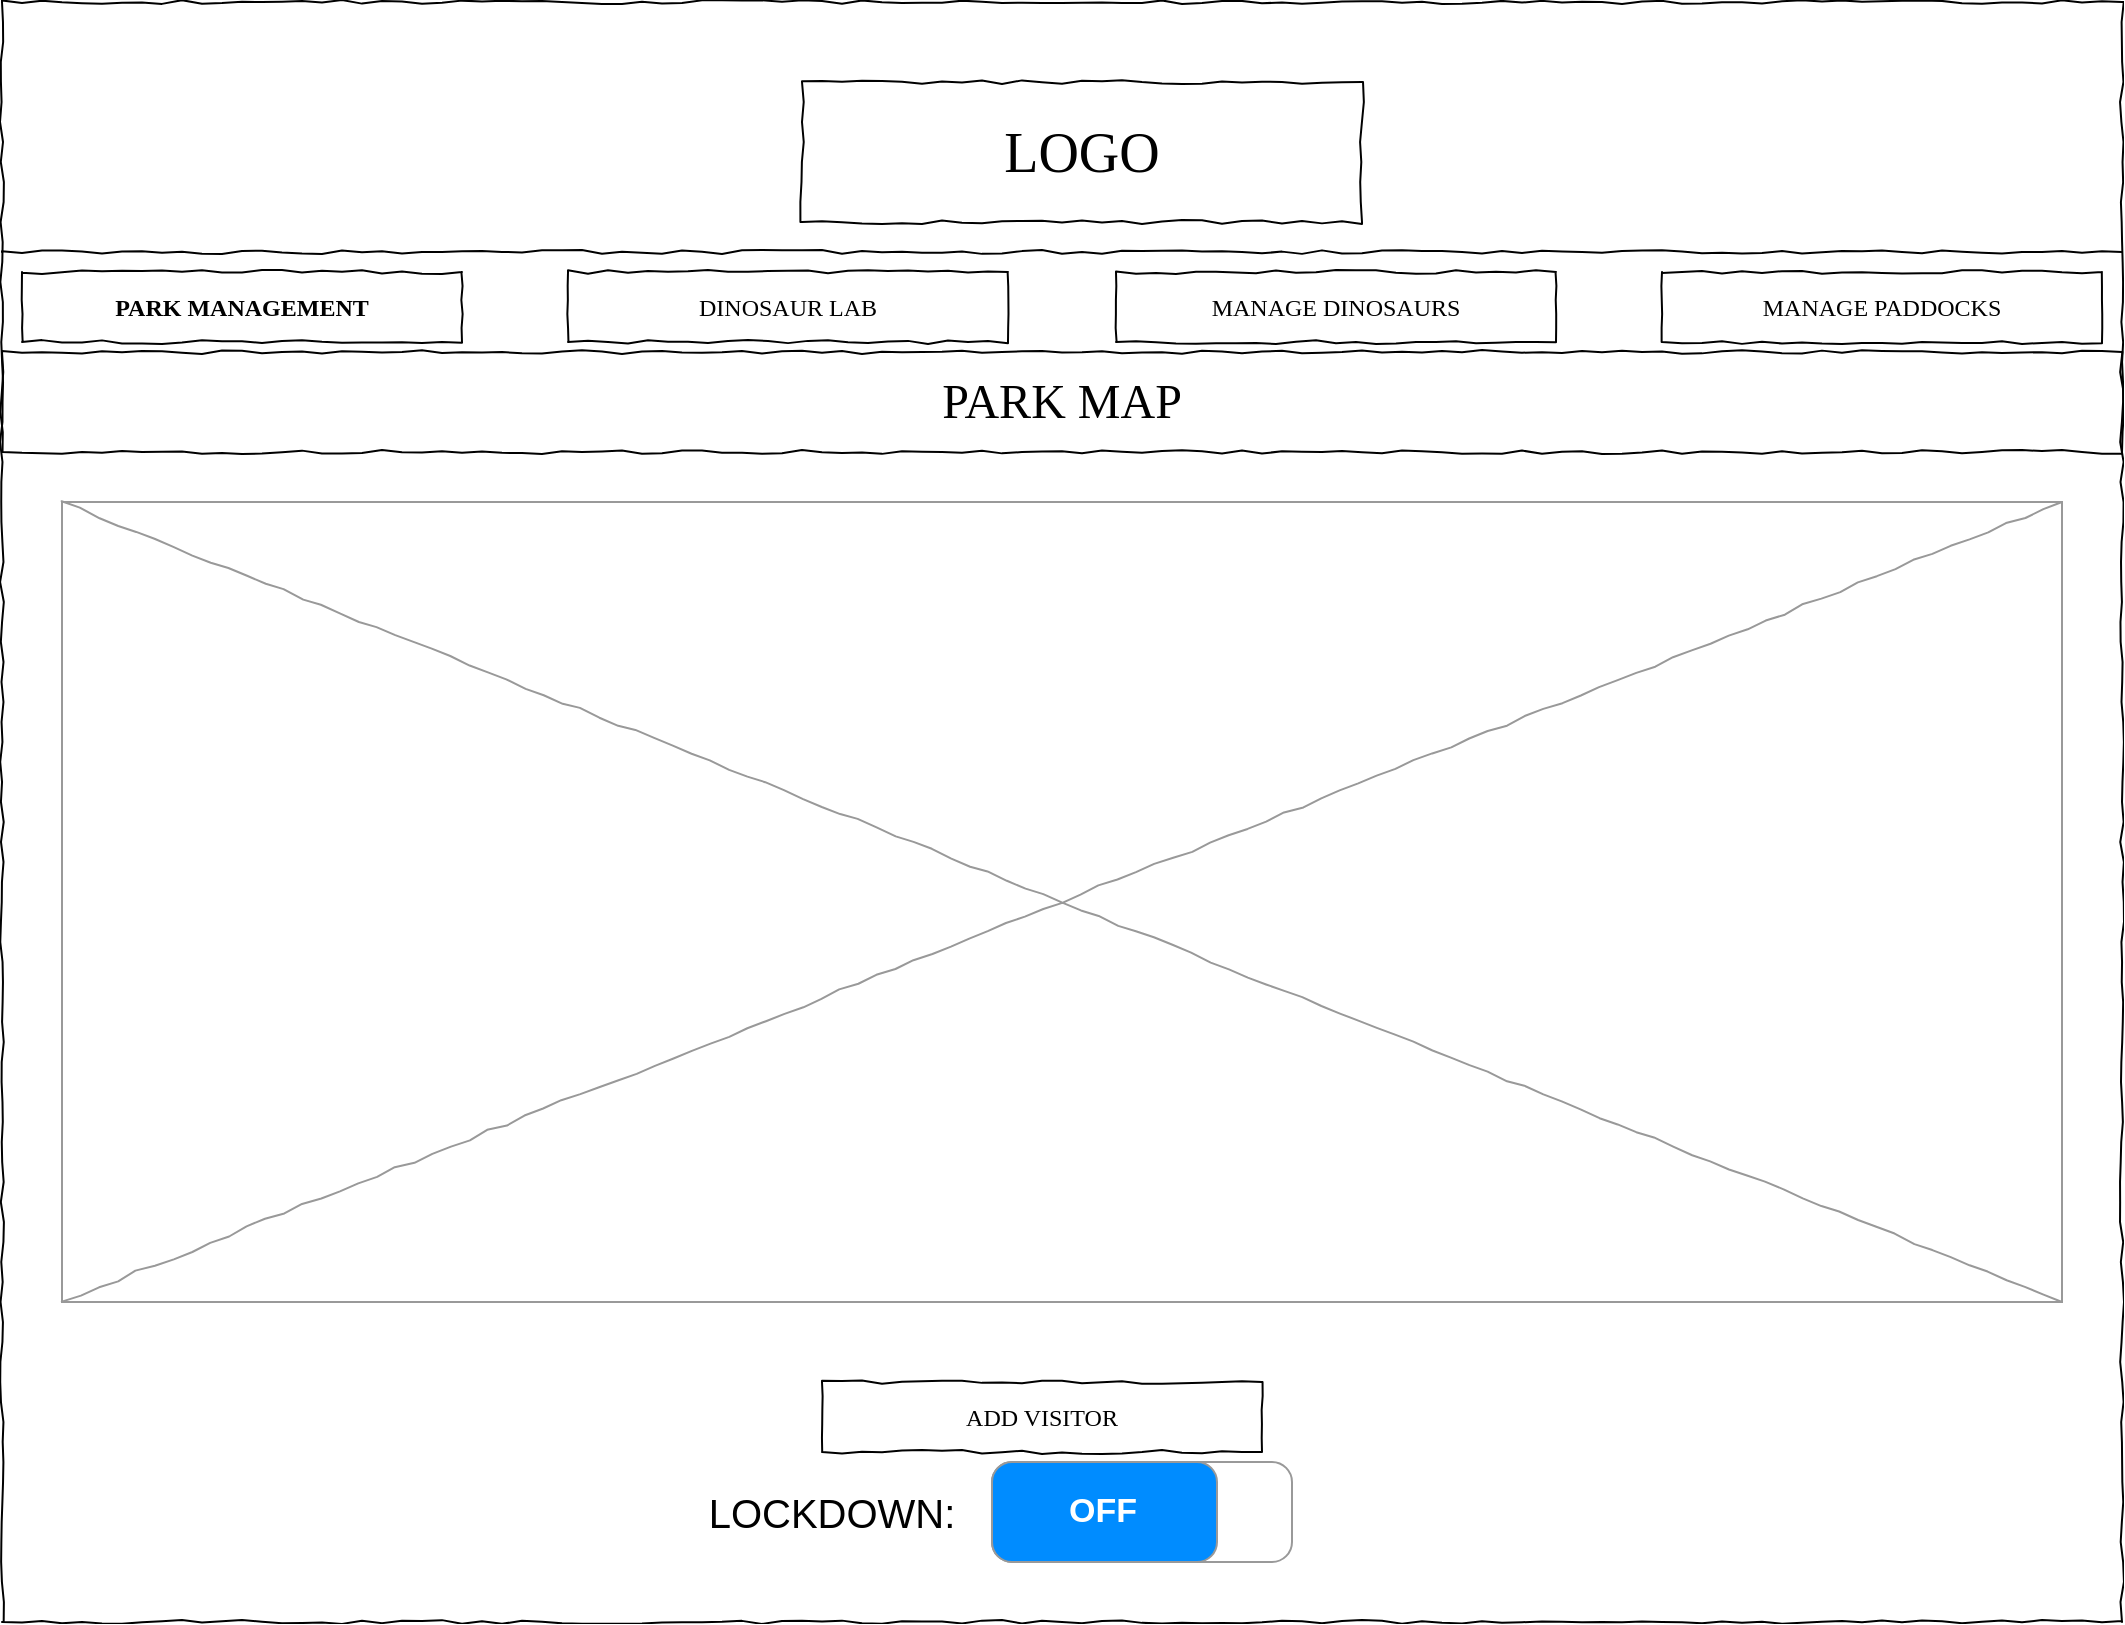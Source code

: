 <mxfile version="11.1.4" type="device"><diagram id="wCERov0-JbHwauIqUpo5" name="PARK MANAGEMENT"><mxGraphModel dx="1141" dy="726" grid="1" gridSize="10" guides="1" tooltips="1" connect="1" arrows="1" fold="1" page="1" pageScale="1" pageWidth="583" pageHeight="827" math="0" shadow="0"><root><mxCell id="0"/><mxCell id="1" parent="0"/><mxCell id="_FahaDeA5YYAglHdOblq-1" value="" style="whiteSpace=wrap;html=1;rounded=0;shadow=0;labelBackgroundColor=none;strokeColor=#000000;strokeWidth=1;fillColor=none;fontFamily=Verdana;fontSize=12;fontColor=#000000;align=center;comic=1;" parent="1" vertex="1"><mxGeometry x="20" y="220" width="1060" height="810" as="geometry"/></mxCell><mxCell id="_FahaDeA5YYAglHdOblq-2" value="LOGO" style="whiteSpace=wrap;html=1;rounded=0;shadow=0;labelBackgroundColor=none;strokeColor=#000000;strokeWidth=1;fillColor=#ffffff;fontFamily=Verdana;fontSize=28;fontColor=#000000;align=center;comic=1;" parent="1" vertex="1"><mxGeometry x="420" y="260" width="280" height="70" as="geometry"/></mxCell><mxCell id="_FahaDeA5YYAglHdOblq-9" value="" style="line;strokeWidth=1;html=1;rounded=0;shadow=0;labelBackgroundColor=none;fillColor=none;fontFamily=Verdana;fontSize=14;fontColor=#000000;align=center;comic=1;" parent="1" vertex="1"><mxGeometry x="20" y="340" width="1060" height="10" as="geometry"/></mxCell><mxCell id="_FahaDeA5YYAglHdOblq-10" value="&lt;font style=&quot;font-size: 24px&quot;&gt;PARK MAP&lt;/font&gt;" style="whiteSpace=wrap;html=1;rounded=0;shadow=0;labelBackgroundColor=none;strokeColor=#000000;strokeWidth=1;fillColor=none;fontFamily=Verdana;fontSize=12;fontColor=#000000;align=center;comic=1;" parent="1" vertex="1"><mxGeometry x="20" y="395" width="1060" height="50" as="geometry"/></mxCell><mxCell id="_FahaDeA5YYAglHdOblq-16" value="" style="verticalLabelPosition=bottom;shadow=0;dashed=0;align=center;html=1;verticalAlign=top;strokeWidth=1;shape=mxgraph.mockup.graphics.simpleIcon;strokeColor=#999999;fillColor=#ffffff;rounded=0;labelBackgroundColor=none;fontFamily=Verdana;fontSize=14;fontColor=#000000;comic=1;" parent="1" vertex="1"><mxGeometry x="50" y="470" width="1000" height="400" as="geometry"/></mxCell><mxCell id="jXaL-tRrbJE2qOn4aJmE-1" value="ADD VISITOR" style="whiteSpace=wrap;html=1;rounded=0;shadow=0;labelBackgroundColor=none;strokeColor=#000000;strokeWidth=1;fillColor=none;fontFamily=Verdana;fontSize=12;fontColor=#000000;align=center;comic=1;" vertex="1" parent="1"><mxGeometry x="430" y="910" width="220" height="35" as="geometry"/></mxCell><mxCell id="sLkwLFtgA6sGqLP_fb9F-1" value="MANAGE DINOSAURS" style="whiteSpace=wrap;html=1;rounded=0;shadow=0;labelBackgroundColor=none;strokeColor=#000000;strokeWidth=1;fillColor=none;fontFamily=Verdana;fontSize=12;fontColor=#000000;align=center;comic=1;" vertex="1" parent="1"><mxGeometry x="577" y="355" width="220" height="35" as="geometry"/></mxCell><mxCell id="sLkwLFtgA6sGqLP_fb9F-2" value="MANAGE PADDOCKS" style="whiteSpace=wrap;html=1;rounded=0;shadow=0;labelBackgroundColor=none;strokeColor=#000000;strokeWidth=1;fillColor=none;fontFamily=Verdana;fontSize=12;fontColor=#000000;align=center;comic=1;" vertex="1" parent="1"><mxGeometry x="850" y="355" width="220" height="35" as="geometry"/></mxCell><mxCell id="sLkwLFtgA6sGqLP_fb9F-3" value="PARK MANAGEMENT" style="whiteSpace=wrap;html=1;rounded=0;shadow=0;labelBackgroundColor=none;strokeColor=#000000;strokeWidth=1;fillColor=none;fontFamily=Verdana;fontSize=12;fontColor=#000000;align=center;comic=1;fontStyle=1" vertex="1" parent="1"><mxGeometry x="30" y="355" width="220" height="35" as="geometry"/></mxCell><mxCell id="sLkwLFtgA6sGqLP_fb9F-4" value="&lt;span&gt;DINOSAUR LAB&lt;/span&gt;" style="whiteSpace=wrap;html=1;rounded=0;shadow=0;labelBackgroundColor=none;strokeColor=#000000;strokeWidth=1;fillColor=none;fontFamily=Verdana;fontSize=12;fontColor=#000000;align=center;comic=1;fontStyle=0" vertex="1" parent="1"><mxGeometry x="303" y="355" width="220" height="35" as="geometry"/></mxCell><mxCell id="i-nRfRLp8WTiwEgDQjKX-1" value="OFF" style="strokeWidth=1;shadow=0;dashed=0;align=center;html=1;shape=mxgraph.mockup.buttons.onOffButton;fillColor=#ffffff;gradientColor=none;strokeColor=#999999;buttonState=on;fillColor2=#008cff;fontColor=#ffffff;fontSize=17;mainText=;spacingRight=40;fontStyle=1;" vertex="1" parent="1"><mxGeometry x="515" y="950" width="150" height="50" as="geometry"/></mxCell><mxCell id="i-nRfRLp8WTiwEgDQjKX-2" value="LOCKDOWN:" style="text;html=1;strokeColor=none;fillColor=none;align=center;verticalAlign=middle;whiteSpace=wrap;rounded=0;fontSize=20;" vertex="1" parent="1"><mxGeometry x="415" y="965" width="40" height="20" as="geometry"/></mxCell></root></mxGraphModel></diagram><diagram id="YbW_ipRrtlkLXhZS59qP" name="DINO LAB"><mxGraphModel dx="1141" dy="726" grid="1" gridSize="10" guides="1" tooltips="1" connect="1" arrows="1" fold="1" page="1" pageScale="1" pageWidth="583" pageHeight="827" math="0" shadow="0"><root><mxCell id="Yc2AvXEcrgwBkQk3FyGg-0"/><mxCell id="Yc2AvXEcrgwBkQk3FyGg-1" parent="Yc2AvXEcrgwBkQk3FyGg-0"/><mxCell id="Yc2AvXEcrgwBkQk3FyGg-2" value="" style="whiteSpace=wrap;html=1;rounded=0;shadow=0;labelBackgroundColor=none;strokeColor=#000000;strokeWidth=1;fillColor=none;fontFamily=Verdana;fontSize=12;fontColor=#000000;align=center;comic=1;" parent="Yc2AvXEcrgwBkQk3FyGg-1" vertex="1"><mxGeometry x="25" y="70" width="1060" height="810" as="geometry"/></mxCell><mxCell id="Yc2AvXEcrgwBkQk3FyGg-3" value="LOGO" style="whiteSpace=wrap;html=1;rounded=0;shadow=0;labelBackgroundColor=none;strokeColor=#000000;strokeWidth=1;fillColor=#ffffff;fontFamily=Verdana;fontSize=28;fontColor=#000000;align=center;comic=1;" parent="Yc2AvXEcrgwBkQk3FyGg-1" vertex="1"><mxGeometry x="480" y="80" width="190" height="50" as="geometry"/></mxCell><mxCell id="Yc2AvXEcrgwBkQk3FyGg-11" value="DINOSAUR LAB" style="whiteSpace=wrap;html=1;rounded=0;shadow=0;labelBackgroundColor=none;strokeColor=#000000;strokeWidth=1;fillColor=none;fontFamily=Verdana;fontSize=12;fontColor=#000000;align=center;comic=1;" parent="Yc2AvXEcrgwBkQk3FyGg-1" vertex="1"><mxGeometry x="20" y="210" width="1065" height="50" as="geometry"/></mxCell><mxCell id="BQzg7QF8uhBqSdOwFPIg-7" value="CREATE" style="whiteSpace=wrap;html=1;rounded=0;shadow=0;labelBackgroundColor=none;strokeColor=#000000;strokeWidth=1;fillColor=none;fontFamily=Verdana;fontSize=12;fontColor=#000000;align=center;comic=1;" parent="Yc2AvXEcrgwBkQk3FyGg-1" vertex="1"><mxGeometry x="463.5" y="512" width="220" height="35" as="geometry"/></mxCell><mxCell id="IAZ9oYUlNLoerNgSkDLg-0" value="DINOSAUR" style="whiteSpace=wrap;html=1;rounded=0;shadow=0;labelBackgroundColor=none;strokeColor=#000000;strokeWidth=1;fillColor=none;fontFamily=Verdana;fontSize=12;fontColor=#000000;align=center;comic=1;" vertex="1" parent="Yc2AvXEcrgwBkQk3FyGg-1"><mxGeometry x="463.5" y="356.5" width="220" height="35" as="geometry"/></mxCell><mxCell id="VPbK9URlpiL1Ag0ApfFw-1" value="FILTER BY TYPE" style="whiteSpace=wrap;html=1;rounded=0;shadow=0;labelBackgroundColor=none;strokeColor=#000000;strokeWidth=1;fillColor=none;fontFamily=Verdana;fontSize=12;fontColor=#000000;align=center;comic=1;" vertex="1" parent="Yc2AvXEcrgwBkQk3FyGg-1"><mxGeometry x="360" y="282" width="220" height="35" as="geometry"/></mxCell><mxCell id="VPbK9URlpiL1Ag0ApfFw-6" value="frame" style="shape=umlFrame;whiteSpace=wrap;html=1;" vertex="1" parent="Yc2AvXEcrgwBkQk3FyGg-1"><mxGeometry x="392" y="352" width="300" height="200" as="geometry"/></mxCell><mxCell id="VPbK9URlpiL1Ag0ApfFw-7" value="CREATE" style="whiteSpace=wrap;html=1;rounded=0;shadow=0;labelBackgroundColor=none;strokeColor=#000000;strokeWidth=1;fillColor=none;fontFamily=Verdana;fontSize=12;fontColor=#000000;align=center;comic=1;" vertex="1" parent="Yc2AvXEcrgwBkQk3FyGg-1"><mxGeometry x="803.5" y="516.5" width="220" height="35" as="geometry"/></mxCell><mxCell id="VPbK9URlpiL1Ag0ApfFw-8" value="DINOSAUR" style="whiteSpace=wrap;html=1;rounded=0;shadow=0;labelBackgroundColor=none;strokeColor=#000000;strokeWidth=1;fillColor=none;fontFamily=Verdana;fontSize=12;fontColor=#000000;align=center;comic=1;" vertex="1" parent="Yc2AvXEcrgwBkQk3FyGg-1"><mxGeometry x="803.5" y="361" width="220" height="35" as="geometry"/></mxCell><mxCell id="VPbK9URlpiL1Ag0ApfFw-9" value="frame" style="shape=umlFrame;whiteSpace=wrap;html=1;" vertex="1" parent="Yc2AvXEcrgwBkQk3FyGg-1"><mxGeometry x="732" y="356.5" width="300" height="200" as="geometry"/></mxCell><mxCell id="VPbK9URlpiL1Ag0ApfFw-10" value="CREATE" style="whiteSpace=wrap;html=1;rounded=0;shadow=0;labelBackgroundColor=none;strokeColor=#000000;strokeWidth=1;fillColor=none;fontFamily=Verdana;fontSize=12;fontColor=#000000;align=center;comic=1;" vertex="1" parent="Yc2AvXEcrgwBkQk3FyGg-1"><mxGeometry x="463.5" y="742" width="220" height="35" as="geometry"/></mxCell><mxCell id="VPbK9URlpiL1Ag0ApfFw-11" value="DINOSAUR" style="whiteSpace=wrap;html=1;rounded=0;shadow=0;labelBackgroundColor=none;strokeColor=#000000;strokeWidth=1;fillColor=none;fontFamily=Verdana;fontSize=12;fontColor=#000000;align=center;comic=1;" vertex="1" parent="Yc2AvXEcrgwBkQk3FyGg-1"><mxGeometry x="463.5" y="586.5" width="220" height="35" as="geometry"/></mxCell><mxCell id="VPbK9URlpiL1Ag0ApfFw-12" value="frame" style="shape=umlFrame;whiteSpace=wrap;html=1;" vertex="1" parent="Yc2AvXEcrgwBkQk3FyGg-1"><mxGeometry x="392" y="582" width="300" height="200" as="geometry"/></mxCell><mxCell id="VPbK9URlpiL1Ag0ApfFw-13" value="CREATE" style="whiteSpace=wrap;html=1;rounded=0;shadow=0;labelBackgroundColor=none;strokeColor=#000000;strokeWidth=1;fillColor=none;fontFamily=Verdana;fontSize=12;fontColor=#000000;align=center;comic=1;" vertex="1" parent="Yc2AvXEcrgwBkQk3FyGg-1"><mxGeometry x="803.5" y="742" width="220" height="35" as="geometry"/></mxCell><mxCell id="VPbK9URlpiL1Ag0ApfFw-14" value="DINOSAUR" style="whiteSpace=wrap;html=1;rounded=0;shadow=0;labelBackgroundColor=none;strokeColor=#000000;strokeWidth=1;fillColor=none;fontFamily=Verdana;fontSize=12;fontColor=#000000;align=center;comic=1;" vertex="1" parent="Yc2AvXEcrgwBkQk3FyGg-1"><mxGeometry x="803.5" y="586.5" width="220" height="35" as="geometry"/></mxCell><mxCell id="VPbK9URlpiL1Ag0ApfFw-15" value="frame" style="shape=umlFrame;whiteSpace=wrap;html=1;" vertex="1" parent="Yc2AvXEcrgwBkQk3FyGg-1"><mxGeometry x="732" y="582" width="300" height="200" as="geometry"/></mxCell><mxCell id="VPbK9URlpiL1Ag0ApfFw-16" value="HERBIVORE" style="strokeWidth=1;shadow=0;dashed=0;align=center;html=1;shape=mxgraph.mockup.forms.comboBox;strokeColor=#999999;fillColor=#ddeeff;align=left;fillColor2=#aaddff;mainText=;fontColor=#666666;fontSize=17;spacingLeft=3;" vertex="1" parent="Yc2AvXEcrgwBkQk3FyGg-1"><mxGeometry x="601.5" y="287" width="150" height="30" as="geometry"/></mxCell><mxCell id="ii6fTgmltrLxEzyvRPBA-0" value="" style="line;strokeWidth=1;html=1;rounded=0;shadow=0;labelBackgroundColor=none;fillColor=none;fontFamily=Verdana;fontSize=14;fontColor=#000000;align=center;comic=1;" vertex="1" parent="Yc2AvXEcrgwBkQk3FyGg-1"><mxGeometry x="24" y="145" width="1060" height="10" as="geometry"/></mxCell><mxCell id="ii6fTgmltrLxEzyvRPBA-1" value="MANAGE DINOSAURS" style="whiteSpace=wrap;html=1;rounded=0;shadow=0;labelBackgroundColor=none;strokeColor=#000000;strokeWidth=1;fillColor=none;fontFamily=Verdana;fontSize=12;fontColor=#000000;align=center;comic=1;" vertex="1" parent="Yc2AvXEcrgwBkQk3FyGg-1"><mxGeometry x="577" y="160" width="220" height="35" as="geometry"/></mxCell><mxCell id="ii6fTgmltrLxEzyvRPBA-2" value="MANAGE PADDOCKS" style="whiteSpace=wrap;html=1;rounded=0;shadow=0;labelBackgroundColor=none;strokeColor=#000000;strokeWidth=1;fillColor=none;fontFamily=Verdana;fontSize=12;fontColor=#000000;align=center;comic=1;" vertex="1" parent="Yc2AvXEcrgwBkQk3FyGg-1"><mxGeometry x="850" y="160" width="220" height="35" as="geometry"/></mxCell><mxCell id="ii6fTgmltrLxEzyvRPBA-3" value="PARK MANAGEMENT" style="whiteSpace=wrap;html=1;rounded=0;shadow=0;labelBackgroundColor=none;strokeColor=#000000;strokeWidth=1;fillColor=none;fontFamily=Verdana;fontSize=12;fontColor=#000000;align=center;comic=1;fontStyle=0" vertex="1" parent="Yc2AvXEcrgwBkQk3FyGg-1"><mxGeometry x="30" y="160" width="220" height="35" as="geometry"/></mxCell><mxCell id="ii6fTgmltrLxEzyvRPBA-4" value="&lt;span&gt;DINOSAUR LAB&lt;/span&gt;" style="whiteSpace=wrap;html=1;rounded=0;shadow=0;labelBackgroundColor=none;strokeColor=#000000;strokeWidth=1;fillColor=none;fontFamily=Verdana;fontSize=12;fontColor=#000000;align=center;comic=1;fontStyle=1" vertex="1" parent="Yc2AvXEcrgwBkQk3FyGg-1"><mxGeometry x="303" y="160" width="220" height="35" as="geometry"/></mxCell><mxCell id="ii6fTgmltrLxEzyvRPBA-6" value="CREATE" style="whiteSpace=wrap;html=1;rounded=0;shadow=0;labelBackgroundColor=none;strokeColor=#000000;strokeWidth=1;fillColor=none;fontFamily=Verdana;fontSize=12;fontColor=#000000;align=center;comic=1;" vertex="1" parent="Yc2AvXEcrgwBkQk3FyGg-1"><mxGeometry x="144.5" y="512" width="220" height="35" as="geometry"/></mxCell><mxCell id="ii6fTgmltrLxEzyvRPBA-7" value="DINOSAUR" style="whiteSpace=wrap;html=1;rounded=0;shadow=0;labelBackgroundColor=none;strokeColor=#000000;strokeWidth=1;fillColor=none;fontFamily=Verdana;fontSize=12;fontColor=#000000;align=center;comic=1;" vertex="1" parent="Yc2AvXEcrgwBkQk3FyGg-1"><mxGeometry x="144.5" y="356.5" width="220" height="35" as="geometry"/></mxCell><mxCell id="ii6fTgmltrLxEzyvRPBA-8" value="frame" style="shape=umlFrame;whiteSpace=wrap;html=1;" vertex="1" parent="Yc2AvXEcrgwBkQk3FyGg-1"><mxGeometry x="73" y="352" width="300" height="200" as="geometry"/></mxCell><mxCell id="ii6fTgmltrLxEzyvRPBA-9" value="CREATE" style="whiteSpace=wrap;html=1;rounded=0;shadow=0;labelBackgroundColor=none;strokeColor=#000000;strokeWidth=1;fillColor=none;fontFamily=Verdana;fontSize=12;fontColor=#000000;align=center;comic=1;" vertex="1" parent="Yc2AvXEcrgwBkQk3FyGg-1"><mxGeometry x="144.5" y="742" width="220" height="35" as="geometry"/></mxCell><mxCell id="ii6fTgmltrLxEzyvRPBA-10" value="DINOSAUR" style="whiteSpace=wrap;html=1;rounded=0;shadow=0;labelBackgroundColor=none;strokeColor=#000000;strokeWidth=1;fillColor=none;fontFamily=Verdana;fontSize=12;fontColor=#000000;align=center;comic=1;" vertex="1" parent="Yc2AvXEcrgwBkQk3FyGg-1"><mxGeometry x="144.5" y="586.5" width="220" height="35" as="geometry"/></mxCell><mxCell id="ii6fTgmltrLxEzyvRPBA-11" value="frame" style="shape=umlFrame;whiteSpace=wrap;html=1;" vertex="1" parent="Yc2AvXEcrgwBkQk3FyGg-1"><mxGeometry x="73" y="582" width="300" height="200" as="geometry"/></mxCell></root></mxGraphModel></diagram><diagram name="MANAGE DINOS" id="G-JUCg30eRbnwiuZEHzk"><mxGraphModel dx="1426" dy="907" grid="1" gridSize="10" guides="1" tooltips="1" connect="1" arrows="1" fold="1" page="1" pageScale="1" pageWidth="583" pageHeight="827" math="0" shadow="0"><root><mxCell id="egxVS_Gi9GrLaRMHFpJM-0"/><mxCell id="egxVS_Gi9GrLaRMHFpJM-1" parent="egxVS_Gi9GrLaRMHFpJM-0"/><mxCell id="egxVS_Gi9GrLaRMHFpJM-2" value="" style="whiteSpace=wrap;html=1;rounded=0;shadow=0;labelBackgroundColor=none;strokeColor=#000000;strokeWidth=1;fillColor=none;fontFamily=Verdana;fontSize=12;fontColor=#000000;align=center;comic=1;" vertex="1" parent="egxVS_Gi9GrLaRMHFpJM-1"><mxGeometry x="20" y="220" width="1060" height="810" as="geometry"/></mxCell><mxCell id="OoNWscRycdPES0DOr201-9" value="frame" style="shape=umlFrame;whiteSpace=wrap;html=1;" vertex="1" parent="egxVS_Gi9GrLaRMHFpJM-1"><mxGeometry x="396.5" y="786.5" width="300" height="200" as="geometry"/></mxCell><mxCell id="OoNWscRycdPES0DOr201-12" value="frame" style="shape=umlFrame;whiteSpace=wrap;html=1;" vertex="1" parent="egxVS_Gi9GrLaRMHFpJM-1"><mxGeometry x="736.5" y="786.5" width="300" height="200" as="geometry"/></mxCell><mxCell id="OoNWscRycdPES0DOr201-6" value="frame" style="shape=umlFrame;whiteSpace=wrap;html=1;" vertex="1" parent="egxVS_Gi9GrLaRMHFpJM-1"><mxGeometry x="736.5" y="561" width="300" height="200" as="geometry"/></mxCell><mxCell id="OoNWscRycdPES0DOr201-3" value="frame" style="shape=umlFrame;whiteSpace=wrap;html=1;" vertex="1" parent="egxVS_Gi9GrLaRMHFpJM-1"><mxGeometry x="396.5" y="556.5" width="300" height="200" as="geometry"/></mxCell><mxCell id="egxVS_Gi9GrLaRMHFpJM-3" value="LOGO" style="whiteSpace=wrap;html=1;rounded=0;shadow=0;labelBackgroundColor=none;strokeColor=#000000;strokeWidth=1;fillColor=#ffffff;fontFamily=Verdana;fontSize=28;fontColor=#000000;align=center;comic=1;" vertex="1" parent="egxVS_Gi9GrLaRMHFpJM-1"><mxGeometry x="420" y="260" width="280" height="70" as="geometry"/></mxCell><mxCell id="egxVS_Gi9GrLaRMHFpJM-4" value="" style="line;strokeWidth=1;html=1;rounded=0;shadow=0;labelBackgroundColor=none;fillColor=none;fontFamily=Verdana;fontSize=14;fontColor=#000000;align=center;comic=1;" vertex="1" parent="egxVS_Gi9GrLaRMHFpJM-1"><mxGeometry x="20" y="340" width="1060" height="10" as="geometry"/></mxCell><mxCell id="egxVS_Gi9GrLaRMHFpJM-5" value="&lt;font style=&quot;font-size: 24px&quot;&gt;DINOSAURS&lt;/font&gt;" style="whiteSpace=wrap;html=1;rounded=0;shadow=0;labelBackgroundColor=none;strokeColor=#000000;strokeWidth=1;fillColor=none;fontFamily=Verdana;fontSize=12;fontColor=#000000;align=center;comic=1;" vertex="1" parent="egxVS_Gi9GrLaRMHFpJM-1"><mxGeometry x="20" y="410" width="1060" height="50" as="geometry"/></mxCell><mxCell id="OoNWscRycdPES0DOr201-0" value="TERMINATE" style="whiteSpace=wrap;html=1;rounded=0;shadow=0;labelBackgroundColor=none;strokeColor=#000000;strokeWidth=1;fillColor=none;fontFamily=Verdana;fontSize=12;fontColor=#000000;align=center;comic=1;" vertex="1" parent="egxVS_Gi9GrLaRMHFpJM-1"><mxGeometry x="566.5" y="717" width="122" height="35" as="geometry"/></mxCell><mxCell id="OoNWscRycdPES0DOr201-1" value="DINOSAUR" style="whiteSpace=wrap;html=1;rounded=0;shadow=0;labelBackgroundColor=none;strokeColor=#000000;strokeWidth=1;fillColor=none;fontFamily=Verdana;fontSize=12;fontColor=#000000;align=center;comic=1;" vertex="1" parent="egxVS_Gi9GrLaRMHFpJM-1"><mxGeometry x="468" y="561" width="220" height="35" as="geometry"/></mxCell><mxCell id="OoNWscRycdPES0DOr201-2" value="FILTER BY PADDOCK" style="whiteSpace=wrap;html=1;rounded=0;shadow=0;labelBackgroundColor=none;strokeColor=#000000;strokeWidth=1;fillColor=none;fontFamily=Verdana;fontSize=12;fontColor=#000000;align=center;comic=1;" vertex="1" parent="egxVS_Gi9GrLaRMHFpJM-1"><mxGeometry x="446.5" y="501.5" width="220" height="35" as="geometry"/></mxCell><mxCell id="OoNWscRycdPES0DOr201-5" value="DINOSAUR" style="whiteSpace=wrap;html=1;rounded=0;shadow=0;labelBackgroundColor=none;strokeColor=#000000;strokeWidth=1;fillColor=none;fontFamily=Verdana;fontSize=12;fontColor=#000000;align=center;comic=1;" vertex="1" parent="egxVS_Gi9GrLaRMHFpJM-1"><mxGeometry x="808" y="565.5" width="220" height="35" as="geometry"/></mxCell><mxCell id="OoNWscRycdPES0DOr201-8" value="DINOSAUR" style="whiteSpace=wrap;html=1;rounded=0;shadow=0;labelBackgroundColor=none;strokeColor=#000000;strokeWidth=1;fillColor=none;fontFamily=Verdana;fontSize=12;fontColor=#000000;align=center;comic=1;" vertex="1" parent="egxVS_Gi9GrLaRMHFpJM-1"><mxGeometry x="468" y="791" width="220" height="35" as="geometry"/></mxCell><mxCell id="OoNWscRycdPES0DOr201-11" value="DINOSAUR" style="whiteSpace=wrap;html=1;rounded=0;shadow=0;labelBackgroundColor=none;strokeColor=#000000;strokeWidth=1;fillColor=none;fontFamily=Verdana;fontSize=12;fontColor=#000000;align=center;comic=1;" vertex="1" parent="egxVS_Gi9GrLaRMHFpJM-1"><mxGeometry x="808" y="791" width="220" height="35" as="geometry"/></mxCell><mxCell id="OoNWscRycdPES0DOr201-13" value="EAST PADDOCK" style="strokeWidth=1;shadow=0;dashed=0;align=center;html=1;shape=mxgraph.mockup.forms.comboBox;strokeColor=#999999;fillColor=#ddeeff;align=left;fillColor2=#aaddff;mainText=;fontColor=#666666;fontSize=17;spacingLeft=3;" vertex="1" parent="egxVS_Gi9GrLaRMHFpJM-1"><mxGeometry x="688.5" y="507" width="209" height="30" as="geometry"/></mxCell><mxCell id="OoNWscRycdPES0DOr201-15" value="TERMINATE" style="whiteSpace=wrap;html=1;rounded=0;shadow=0;labelBackgroundColor=none;strokeColor=#000000;strokeWidth=1;fillColor=none;fontFamily=Verdana;fontSize=12;fontColor=#000000;align=center;comic=1;" vertex="1" parent="egxVS_Gi9GrLaRMHFpJM-1"><mxGeometry x="906" y="717" width="122" height="35" as="geometry"/></mxCell><mxCell id="OoNWscRycdPES0DOr201-16" value="TERMINATE" style="whiteSpace=wrap;html=1;rounded=0;shadow=0;labelBackgroundColor=none;strokeColor=#000000;strokeWidth=1;fillColor=none;fontFamily=Verdana;fontSize=12;fontColor=#000000;align=center;comic=1;" vertex="1" parent="egxVS_Gi9GrLaRMHFpJM-1"><mxGeometry x="565.5" y="937" width="122" height="35" as="geometry"/></mxCell><mxCell id="OoNWscRycdPES0DOr201-17" value="TERMINATE" style="whiteSpace=wrap;html=1;rounded=0;shadow=0;labelBackgroundColor=none;strokeColor=#000000;strokeWidth=1;fillColor=none;fontFamily=Verdana;fontSize=12;fontColor=#000000;align=center;comic=1;" vertex="1" parent="egxVS_Gi9GrLaRMHFpJM-1"><mxGeometry x="906" y="937" width="122" height="35" as="geometry"/></mxCell><mxCell id="9ih_zOxGSGGL1kvD0HSg-0" value="MANAGE DINOSAURS" style="whiteSpace=wrap;html=1;rounded=0;shadow=0;labelBackgroundColor=none;strokeColor=#000000;strokeWidth=1;fillColor=none;fontFamily=Verdana;fontSize=12;fontColor=#000000;align=center;comic=1;fontStyle=1" vertex="1" parent="egxVS_Gi9GrLaRMHFpJM-1"><mxGeometry x="578" y="360" width="220" height="35" as="geometry"/></mxCell><mxCell id="9ih_zOxGSGGL1kvD0HSg-1" value="MANAGE PADDOCKS" style="whiteSpace=wrap;html=1;rounded=0;shadow=0;labelBackgroundColor=none;strokeColor=#000000;strokeWidth=1;fillColor=none;fontFamily=Verdana;fontSize=12;fontColor=#000000;align=center;comic=1;" vertex="1" parent="egxVS_Gi9GrLaRMHFpJM-1"><mxGeometry x="851" y="360" width="220" height="35" as="geometry"/></mxCell><mxCell id="9ih_zOxGSGGL1kvD0HSg-2" value="PARK MANAGEMENT" style="whiteSpace=wrap;html=1;rounded=0;shadow=0;labelBackgroundColor=none;strokeColor=#000000;strokeWidth=1;fillColor=none;fontFamily=Verdana;fontSize=12;fontColor=#000000;align=center;comic=1;fontStyle=0" vertex="1" parent="egxVS_Gi9GrLaRMHFpJM-1"><mxGeometry x="31" y="360" width="220" height="35" as="geometry"/></mxCell><mxCell id="9ih_zOxGSGGL1kvD0HSg-3" value="&lt;span&gt;DINOSAUR LAB&lt;/span&gt;" style="whiteSpace=wrap;html=1;rounded=0;shadow=0;labelBackgroundColor=none;strokeColor=#000000;strokeWidth=1;fillColor=none;fontFamily=Verdana;fontSize=12;fontColor=#000000;align=center;comic=1;fontStyle=0" vertex="1" parent="egxVS_Gi9GrLaRMHFpJM-1"><mxGeometry x="304" y="360" width="220" height="35" as="geometry"/></mxCell><mxCell id="9ih_zOxGSGGL1kvD0HSg-4" value="frame" style="shape=umlFrame;whiteSpace=wrap;html=1;" vertex="1" parent="egxVS_Gi9GrLaRMHFpJM-1"><mxGeometry x="50" y="786.5" width="300" height="200" as="geometry"/></mxCell><mxCell id="9ih_zOxGSGGL1kvD0HSg-5" value="frame" style="shape=umlFrame;whiteSpace=wrap;html=1;" vertex="1" parent="egxVS_Gi9GrLaRMHFpJM-1"><mxGeometry x="50" y="561" width="300" height="200" as="geometry"/></mxCell><mxCell id="9ih_zOxGSGGL1kvD0HSg-6" value="DINOSAUR" style="whiteSpace=wrap;html=1;rounded=0;shadow=0;labelBackgroundColor=none;strokeColor=#000000;strokeWidth=1;fillColor=none;fontFamily=Verdana;fontSize=12;fontColor=#000000;align=center;comic=1;" vertex="1" parent="egxVS_Gi9GrLaRMHFpJM-1"><mxGeometry x="121.5" y="565.5" width="220" height="35" as="geometry"/></mxCell><mxCell id="9ih_zOxGSGGL1kvD0HSg-7" value="DINOSAUR" style="whiteSpace=wrap;html=1;rounded=0;shadow=0;labelBackgroundColor=none;strokeColor=#000000;strokeWidth=1;fillColor=none;fontFamily=Verdana;fontSize=12;fontColor=#000000;align=center;comic=1;" vertex="1" parent="egxVS_Gi9GrLaRMHFpJM-1"><mxGeometry x="121.5" y="791" width="220" height="35" as="geometry"/></mxCell><mxCell id="9ih_zOxGSGGL1kvD0HSg-8" value="TERMINATE" style="whiteSpace=wrap;html=1;rounded=0;shadow=0;labelBackgroundColor=none;strokeColor=#000000;strokeWidth=1;fillColor=none;fontFamily=Verdana;fontSize=12;fontColor=#000000;align=center;comic=1;" vertex="1" parent="egxVS_Gi9GrLaRMHFpJM-1"><mxGeometry x="219.5" y="717" width="122" height="35" as="geometry"/></mxCell><mxCell id="9ih_zOxGSGGL1kvD0HSg-9" value="TERMINATE" style="whiteSpace=wrap;html=1;rounded=0;shadow=0;labelBackgroundColor=none;strokeColor=#000000;strokeWidth=1;fillColor=none;fontFamily=Verdana;fontSize=12;fontColor=#000000;align=center;comic=1;" vertex="1" parent="egxVS_Gi9GrLaRMHFpJM-1"><mxGeometry x="219.5" y="937" width="122" height="35" as="geometry"/></mxCell></root></mxGraphModel></diagram><diagram name="MANAGE PADDOCKS" id="p4ms8hFItFAc2u-msKhS"><mxGraphModel dx="1426" dy="907" grid="1" gridSize="10" guides="1" tooltips="1" connect="1" arrows="1" fold="1" page="1" pageScale="1" pageWidth="583" pageHeight="827" math="0" shadow="0"><root><mxCell id="Dol3F1_spHd_CwndjmRu-0"/><mxCell id="Dol3F1_spHd_CwndjmRu-1" parent="Dol3F1_spHd_CwndjmRu-0"/><mxCell id="Dol3F1_spHd_CwndjmRu-2" value="" style="whiteSpace=wrap;html=1;rounded=0;shadow=0;labelBackgroundColor=none;strokeColor=#000000;strokeWidth=1;fillColor=none;fontFamily=Verdana;fontSize=12;fontColor=#000000;align=center;comic=1;" vertex="1" parent="Dol3F1_spHd_CwndjmRu-1"><mxGeometry x="20" y="220" width="1060" height="810" as="geometry"/></mxCell><mxCell id="Dol3F1_spHd_CwndjmRu-7" value="LOGO" style="whiteSpace=wrap;html=1;rounded=0;shadow=0;labelBackgroundColor=none;strokeColor=#000000;strokeWidth=1;fillColor=#ffffff;fontFamily=Verdana;fontSize=28;fontColor=#000000;align=center;comic=1;" vertex="1" parent="Dol3F1_spHd_CwndjmRu-1"><mxGeometry x="420" y="260" width="280" height="70" as="geometry"/></mxCell><mxCell id="Dol3F1_spHd_CwndjmRu-8" value="" style="line;strokeWidth=1;html=1;rounded=0;shadow=0;labelBackgroundColor=none;fillColor=none;fontFamily=Verdana;fontSize=14;fontColor=#000000;align=center;comic=1;" vertex="1" parent="Dol3F1_spHd_CwndjmRu-1"><mxGeometry x="20" y="340" width="1060" height="10" as="geometry"/></mxCell><mxCell id="Dol3F1_spHd_CwndjmRu-9" value="&lt;font style=&quot;font-size: 24px&quot;&gt;PADDOCKS&lt;/font&gt;" style="whiteSpace=wrap;html=1;rounded=0;shadow=0;labelBackgroundColor=none;strokeColor=#000000;strokeWidth=1;fillColor=none;fontFamily=Verdana;fontSize=12;fontColor=#000000;align=center;comic=1;" vertex="1" parent="Dol3F1_spHd_CwndjmRu-1"><mxGeometry x="20" y="410" width="1060" height="50" as="geometry"/></mxCell><mxCell id="Dol3F1_spHd_CwndjmRu-16" value="EAST PADDOCK" style="strokeWidth=1;shadow=0;dashed=0;align=center;html=1;shape=mxgraph.mockup.forms.comboBox;strokeColor=#999999;fillColor=#ddeeff;align=left;fillColor2=#aaddff;mainText=;fontColor=#666666;fontSize=17;spacingLeft=3;" vertex="1" parent="Dol3F1_spHd_CwndjmRu-1"><mxGeometry x="442" y="477" width="209" height="30" as="geometry"/></mxCell><mxCell id="Dol3F1_spHd_CwndjmRu-20" value="MANAGE DINOSAURS" style="whiteSpace=wrap;html=1;rounded=0;shadow=0;labelBackgroundColor=none;strokeColor=#000000;strokeWidth=1;fillColor=none;fontFamily=Verdana;fontSize=12;fontColor=#000000;align=center;comic=1;fontStyle=0" vertex="1" parent="Dol3F1_spHd_CwndjmRu-1"><mxGeometry x="578" y="360" width="220" height="35" as="geometry"/></mxCell><mxCell id="Dol3F1_spHd_CwndjmRu-21" value="MANAGE PADDOCKS" style="whiteSpace=wrap;html=1;rounded=0;shadow=0;labelBackgroundColor=none;strokeColor=#000000;strokeWidth=1;fillColor=none;fontFamily=Verdana;fontSize=12;fontColor=#000000;align=center;comic=1;fontStyle=1" vertex="1" parent="Dol3F1_spHd_CwndjmRu-1"><mxGeometry x="851" y="360" width="220" height="35" as="geometry"/></mxCell><mxCell id="Dol3F1_spHd_CwndjmRu-22" value="PARK MANAGEMENT" style="whiteSpace=wrap;html=1;rounded=0;shadow=0;labelBackgroundColor=none;strokeColor=#000000;strokeWidth=1;fillColor=none;fontFamily=Verdana;fontSize=12;fontColor=#000000;align=center;comic=1;fontStyle=0" vertex="1" parent="Dol3F1_spHd_CwndjmRu-1"><mxGeometry x="31" y="360" width="220" height="35" as="geometry"/></mxCell><mxCell id="Dol3F1_spHd_CwndjmRu-23" value="&lt;span&gt;DINOSAUR LAB&lt;/span&gt;" style="whiteSpace=wrap;html=1;rounded=0;shadow=0;labelBackgroundColor=none;strokeColor=#000000;strokeWidth=1;fillColor=none;fontFamily=Verdana;fontSize=12;fontColor=#000000;align=center;comic=1;fontStyle=0" vertex="1" parent="Dol3F1_spHd_CwndjmRu-1"><mxGeometry x="304" y="360" width="220" height="35" as="geometry"/></mxCell><mxCell id="9Tdx5KzJCKNjuane0vxk-1" value="ADD PADDOCK" style="strokeWidth=1;shadow=0;dashed=0;align=center;html=1;shape=mxgraph.mockup.buttons.button;strokeColor=#666666;fontColor=#ffffff;mainText=;buttonStyle=round;fontSize=17;fontStyle=1;fillColor=#008cff;whiteSpace=wrap;" vertex="1" parent="Dol3F1_spHd_CwndjmRu-1"><mxGeometry x="611.5" y="520" width="150" height="50" as="geometry"/></mxCell><mxCell id="9Tdx5KzJCKNjuane0vxk-2" value="NEW PADDOCK..." style="rounded=0;whiteSpace=wrap;html=1;" vertex="1" parent="Dol3F1_spHd_CwndjmRu-1"><mxGeometry x="341.5" y="520" width="250" height="50" as="geometry"/></mxCell><mxCell id="eOZwR1bD_bBttcKX0HWE-0" value="frame" style="shape=umlFrame;whiteSpace=wrap;html=1;" vertex="1" parent="Dol3F1_spHd_CwndjmRu-1"><mxGeometry x="396.5" y="830" width="300" height="200" as="geometry"/></mxCell><mxCell id="eOZwR1bD_bBttcKX0HWE-1" value="frame" style="shape=umlFrame;whiteSpace=wrap;html=1;" vertex="1" parent="Dol3F1_spHd_CwndjmRu-1"><mxGeometry x="736.5" y="830" width="300" height="200" as="geometry"/></mxCell><mxCell id="eOZwR1bD_bBttcKX0HWE-2" value="frame" style="shape=umlFrame;whiteSpace=wrap;html=1;" vertex="1" parent="Dol3F1_spHd_CwndjmRu-1"><mxGeometry x="736.5" y="604.5" width="300" height="200" as="geometry"/></mxCell><mxCell id="eOZwR1bD_bBttcKX0HWE-3" value="frame" style="shape=umlFrame;whiteSpace=wrap;html=1;" vertex="1" parent="Dol3F1_spHd_CwndjmRu-1"><mxGeometry x="396.5" y="600" width="300" height="200" as="geometry"/></mxCell><mxCell id="eOZwR1bD_bBttcKX0HWE-4" value="REMOVE" style="whiteSpace=wrap;html=1;rounded=0;shadow=0;labelBackgroundColor=none;strokeColor=#000000;strokeWidth=1;fillColor=none;fontFamily=Verdana;fontSize=12;fontColor=#000000;align=center;comic=1;" vertex="1" parent="Dol3F1_spHd_CwndjmRu-1"><mxGeometry x="566.5" y="760.5" width="122" height="35" as="geometry"/></mxCell><mxCell id="eOZwR1bD_bBttcKX0HWE-5" value="WEST PADDOCK" style="whiteSpace=wrap;html=1;rounded=0;shadow=0;labelBackgroundColor=none;strokeColor=#000000;strokeWidth=1;fillColor=none;fontFamily=Verdana;fontSize=12;fontColor=#000000;align=center;comic=1;" vertex="1" parent="Dol3F1_spHd_CwndjmRu-1"><mxGeometry x="468" y="604.5" width="220" height="35" as="geometry"/></mxCell><mxCell id="eOZwR1bD_bBttcKX0HWE-6" value="SWAMPY COPSE" style="whiteSpace=wrap;html=1;rounded=0;shadow=0;labelBackgroundColor=none;strokeColor=#000000;strokeWidth=1;fillColor=none;fontFamily=Verdana;fontSize=12;fontColor=#000000;align=center;comic=1;" vertex="1" parent="Dol3F1_spHd_CwndjmRu-1"><mxGeometry x="808" y="609" width="220" height="35" as="geometry"/></mxCell><mxCell id="eOZwR1bD_bBttcKX0HWE-7" value="STONY GRASSLAND" style="whiteSpace=wrap;html=1;rounded=0;shadow=0;labelBackgroundColor=none;strokeColor=#000000;strokeWidth=1;fillColor=none;fontFamily=Verdana;fontSize=12;fontColor=#000000;align=center;comic=1;" vertex="1" parent="Dol3F1_spHd_CwndjmRu-1"><mxGeometry x="468" y="834.5" width="220" height="35" as="geometry"/></mxCell><mxCell id="eOZwR1bD_bBttcKX0HWE-8" value="CENTRAL VIEW" style="whiteSpace=wrap;html=1;rounded=0;shadow=0;labelBackgroundColor=none;strokeColor=#000000;strokeWidth=1;fillColor=none;fontFamily=Verdana;fontSize=12;fontColor=#000000;align=center;comic=1;" vertex="1" parent="Dol3F1_spHd_CwndjmRu-1"><mxGeometry x="808" y="834.5" width="220" height="35" as="geometry"/></mxCell><mxCell id="eOZwR1bD_bBttcKX0HWE-9" value="REMOVE" style="whiteSpace=wrap;html=1;rounded=0;shadow=0;labelBackgroundColor=none;strokeColor=#000000;strokeWidth=1;fillColor=none;fontFamily=Verdana;fontSize=12;fontColor=#000000;align=center;comic=1;" vertex="1" parent="Dol3F1_spHd_CwndjmRu-1"><mxGeometry x="906" y="760.5" width="122" height="35" as="geometry"/></mxCell><mxCell id="eOZwR1bD_bBttcKX0HWE-10" value="REMOVE" style="whiteSpace=wrap;html=1;rounded=0;shadow=0;labelBackgroundColor=none;strokeColor=#000000;strokeWidth=1;fillColor=none;fontFamily=Verdana;fontSize=12;fontColor=#000000;align=center;comic=1;" vertex="1" parent="Dol3F1_spHd_CwndjmRu-1"><mxGeometry x="565.5" y="980.5" width="122" height="35" as="geometry"/></mxCell><mxCell id="eOZwR1bD_bBttcKX0HWE-11" value="REMOVE" style="whiteSpace=wrap;html=1;rounded=0;shadow=0;labelBackgroundColor=none;strokeColor=#000000;strokeWidth=1;fillColor=none;fontFamily=Verdana;fontSize=12;fontColor=#000000;align=center;comic=1;" vertex="1" parent="Dol3F1_spHd_CwndjmRu-1"><mxGeometry x="906" y="980.5" width="122" height="35" as="geometry"/></mxCell><mxCell id="eOZwR1bD_bBttcKX0HWE-12" value="frame" style="shape=umlFrame;whiteSpace=wrap;html=1;" vertex="1" parent="Dol3F1_spHd_CwndjmRu-1"><mxGeometry x="50" y="830" width="300" height="200" as="geometry"/></mxCell><mxCell id="eOZwR1bD_bBttcKX0HWE-13" value="frame" style="shape=umlFrame;whiteSpace=wrap;html=1;" vertex="1" parent="Dol3F1_spHd_CwndjmRu-1"><mxGeometry x="50" y="604.5" width="300" height="200" as="geometry"/></mxCell><mxCell id="eOZwR1bD_bBttcKX0HWE-14" value="EAST PADDOCK" style="whiteSpace=wrap;html=1;rounded=0;shadow=0;labelBackgroundColor=none;strokeColor=#000000;strokeWidth=1;fillColor=none;fontFamily=Verdana;fontSize=12;fontColor=#000000;align=center;comic=1;" vertex="1" parent="Dol3F1_spHd_CwndjmRu-1"><mxGeometry x="121.5" y="609" width="220" height="35" as="geometry"/></mxCell><mxCell id="eOZwR1bD_bBttcKX0HWE-15" value="T-REX MEADOW" style="whiteSpace=wrap;html=1;rounded=0;shadow=0;labelBackgroundColor=none;strokeColor=#000000;strokeWidth=1;fillColor=none;fontFamily=Verdana;fontSize=12;fontColor=#000000;align=center;comic=1;" vertex="1" parent="Dol3F1_spHd_CwndjmRu-1"><mxGeometry x="121.5" y="834.5" width="220" height="35" as="geometry"/></mxCell><mxCell id="eOZwR1bD_bBttcKX0HWE-16" value="REMOVE" style="whiteSpace=wrap;html=1;rounded=0;shadow=0;labelBackgroundColor=none;strokeColor=#000000;strokeWidth=1;fillColor=none;fontFamily=Verdana;fontSize=12;fontColor=#000000;align=center;comic=1;" vertex="1" parent="Dol3F1_spHd_CwndjmRu-1"><mxGeometry x="219.5" y="760.5" width="122" height="35" as="geometry"/></mxCell><mxCell id="eOZwR1bD_bBttcKX0HWE-17" value="REMOVE" style="whiteSpace=wrap;html=1;rounded=0;shadow=0;labelBackgroundColor=none;strokeColor=#000000;strokeWidth=1;fillColor=none;fontFamily=Verdana;fontSize=12;fontColor=#000000;align=center;comic=1;" vertex="1" parent="Dol3F1_spHd_CwndjmRu-1"><mxGeometry x="219.5" y="980.5" width="122" height="35" as="geometry"/></mxCell><mxCell id="eOZwR1bD_bBttcKX0HWE-18" value="MANAGE" style="whiteSpace=wrap;html=1;rounded=0;shadow=0;labelBackgroundColor=none;strokeColor=#000000;strokeWidth=1;fillColor=none;fontFamily=Verdana;fontSize=12;fontColor=#000000;align=center;comic=1;" vertex="1" parent="Dol3F1_spHd_CwndjmRu-1"><mxGeometry x="60.5" y="760.5" width="122" height="35" as="geometry"/></mxCell><mxCell id="eOZwR1bD_bBttcKX0HWE-19" value="" style="shape=image;html=1;verticalAlign=top;verticalLabelPosition=bottom;labelBackgroundColor=#ffffff;imageAspect=0;aspect=fixed;image=https://cdn2.iconfinder.com/data/icons/ios-7-icons/50/picture-128.png" vertex="1" parent="Dol3F1_spHd_CwndjmRu-1"><mxGeometry x="160" y="650" width="108" height="108" as="geometry"/></mxCell><mxCell id="eOZwR1bD_bBttcKX0HWE-20" value="" style="shape=image;html=1;verticalAlign=top;verticalLabelPosition=bottom;labelBackgroundColor=#ffffff;imageAspect=0;aspect=fixed;image=https://cdn2.iconfinder.com/data/icons/ios-7-icons/50/picture-128.png" vertex="1" parent="Dol3F1_spHd_CwndjmRu-1"><mxGeometry x="496" y="646" width="108" height="108" as="geometry"/></mxCell><mxCell id="eOZwR1bD_bBttcKX0HWE-21" value="" style="shape=image;html=1;verticalAlign=top;verticalLabelPosition=bottom;labelBackgroundColor=#ffffff;imageAspect=0;aspect=fixed;image=https://cdn2.iconfinder.com/data/icons/ios-7-icons/50/picture-128.png" vertex="1" parent="Dol3F1_spHd_CwndjmRu-1"><mxGeometry x="832.5" y="646" width="108" height="108" as="geometry"/></mxCell><mxCell id="eOZwR1bD_bBttcKX0HWE-22" value="" style="shape=image;html=1;verticalAlign=top;verticalLabelPosition=bottom;labelBackgroundColor=#ffffff;imageAspect=0;aspect=fixed;image=https://cdn2.iconfinder.com/data/icons/ios-7-icons/50/picture-128.png" vertex="1" parent="Dol3F1_spHd_CwndjmRu-1"><mxGeometry x="160" y="872.5" width="108" height="108" as="geometry"/></mxCell><mxCell id="eOZwR1bD_bBttcKX0HWE-23" value="" style="shape=image;html=1;verticalAlign=top;verticalLabelPosition=bottom;labelBackgroundColor=#ffffff;imageAspect=0;aspect=fixed;image=https://cdn2.iconfinder.com/data/icons/ios-7-icons/50/picture-128.png" vertex="1" parent="Dol3F1_spHd_CwndjmRu-1"><mxGeometry x="496" y="872.5" width="108" height="108" as="geometry"/></mxCell><mxCell id="eOZwR1bD_bBttcKX0HWE-24" value="" style="shape=image;html=1;verticalAlign=top;verticalLabelPosition=bottom;labelBackgroundColor=#ffffff;imageAspect=0;aspect=fixed;image=https://cdn2.iconfinder.com/data/icons/ios-7-icons/50/picture-128.png" vertex="1" parent="Dol3F1_spHd_CwndjmRu-1"><mxGeometry x="840" y="872.5" width="108" height="108" as="geometry"/></mxCell><mxCell id="eOZwR1bD_bBttcKX0HWE-25" value="MANAGE" style="whiteSpace=wrap;html=1;rounded=0;shadow=0;labelBackgroundColor=none;strokeColor=#000000;strokeWidth=1;fillColor=none;fontFamily=Verdana;fontSize=12;fontColor=#000000;align=center;comic=1;" vertex="1" parent="Dol3F1_spHd_CwndjmRu-1"><mxGeometry x="405.5" y="758" width="122" height="35" as="geometry"/></mxCell><mxCell id="eOZwR1bD_bBttcKX0HWE-26" value="MANAGE" style="whiteSpace=wrap;html=1;rounded=0;shadow=0;labelBackgroundColor=none;strokeColor=#000000;strokeWidth=1;fillColor=none;fontFamily=Verdana;fontSize=12;fontColor=#000000;align=center;comic=1;" vertex="1" parent="Dol3F1_spHd_CwndjmRu-1"><mxGeometry x="747" y="758" width="122" height="35" as="geometry"/></mxCell><mxCell id="eOZwR1bD_bBttcKX0HWE-27" value="MANAGE" style="whiteSpace=wrap;html=1;rounded=0;shadow=0;labelBackgroundColor=none;strokeColor=#000000;strokeWidth=1;fillColor=none;fontFamily=Verdana;fontSize=12;fontColor=#000000;align=center;comic=1;" vertex="1" parent="Dol3F1_spHd_CwndjmRu-1"><mxGeometry x="60.5" y="980.5" width="122" height="35" as="geometry"/></mxCell><mxCell id="eOZwR1bD_bBttcKX0HWE-28" value="MANAGE" style="whiteSpace=wrap;html=1;rounded=0;shadow=0;labelBackgroundColor=none;strokeColor=#000000;strokeWidth=1;fillColor=none;fontFamily=Verdana;fontSize=12;fontColor=#000000;align=center;comic=1;" vertex="1" parent="Dol3F1_spHd_CwndjmRu-1"><mxGeometry x="402" y="980.5" width="122" height="35" as="geometry"/></mxCell><mxCell id="eOZwR1bD_bBttcKX0HWE-29" value="MANAGE" style="whiteSpace=wrap;html=1;rounded=0;shadow=0;labelBackgroundColor=none;strokeColor=#000000;strokeWidth=1;fillColor=none;fontFamily=Verdana;fontSize=12;fontColor=#000000;align=center;comic=1;" vertex="1" parent="Dol3F1_spHd_CwndjmRu-1"><mxGeometry x="747" y="980.5" width="122" height="35" as="geometry"/></mxCell></root></mxGraphModel></diagram><diagram name="PADDOCK DETAILS" id="tVpnO71Az91jNokdUY5g"><mxGraphModel dx="1426" dy="907" grid="1" gridSize="10" guides="1" tooltips="1" connect="1" arrows="1" fold="1" page="1" pageScale="1" pageWidth="583" pageHeight="827" math="0" shadow="0"><root><mxCell id="w415onkyyoz1p8BKi-VC-0"/><mxCell id="w415onkyyoz1p8BKi-VC-1" parent="w415onkyyoz1p8BKi-VC-0"/><mxCell id="w415onkyyoz1p8BKi-VC-2" value="" style="whiteSpace=wrap;html=1;rounded=0;shadow=0;labelBackgroundColor=none;strokeColor=#000000;strokeWidth=1;fillColor=none;fontFamily=Verdana;fontSize=12;fontColor=#000000;align=center;comic=1;" vertex="1" parent="w415onkyyoz1p8BKi-VC-1"><mxGeometry x="20" y="220" width="1060" height="810" as="geometry"/></mxCell><mxCell id="w415onkyyoz1p8BKi-VC-3" value="LOGO" style="whiteSpace=wrap;html=1;rounded=0;shadow=0;labelBackgroundColor=none;strokeColor=#000000;strokeWidth=1;fillColor=#ffffff;fontFamily=Verdana;fontSize=28;fontColor=#000000;align=center;comic=1;" vertex="1" parent="w415onkyyoz1p8BKi-VC-1"><mxGeometry x="420" y="260" width="280" height="70" as="geometry"/></mxCell><mxCell id="w415onkyyoz1p8BKi-VC-4" value="" style="line;strokeWidth=1;html=1;rounded=0;shadow=0;labelBackgroundColor=none;fillColor=none;fontFamily=Verdana;fontSize=14;fontColor=#000000;align=center;comic=1;" vertex="1" parent="w415onkyyoz1p8BKi-VC-1"><mxGeometry x="20" y="340" width="1060" height="10" as="geometry"/></mxCell><mxCell id="w415onkyyoz1p8BKi-VC-5" value="&lt;font style=&quot;font-size: 24px&quot;&gt;EAST PADDOCK&lt;/font&gt;" style="whiteSpace=wrap;html=1;rounded=0;shadow=0;labelBackgroundColor=none;strokeColor=#000000;strokeWidth=1;fillColor=none;fontFamily=Verdana;fontSize=12;fontColor=#000000;align=center;comic=1;" vertex="1" parent="w415onkyyoz1p8BKi-VC-1"><mxGeometry x="20" y="410" width="1060" height="50" as="geometry"/></mxCell><mxCell id="w415onkyyoz1p8BKi-VC-7" value="MANAGE DINOSAURS" style="whiteSpace=wrap;html=1;rounded=0;shadow=0;labelBackgroundColor=none;strokeColor=#000000;strokeWidth=1;fillColor=none;fontFamily=Verdana;fontSize=12;fontColor=#000000;align=center;comic=1;fontStyle=0" vertex="1" parent="w415onkyyoz1p8BKi-VC-1"><mxGeometry x="578" y="360" width="220" height="35" as="geometry"/></mxCell><mxCell id="w415onkyyoz1p8BKi-VC-8" value="MANAGE PADDOCKS" style="whiteSpace=wrap;html=1;rounded=0;shadow=0;labelBackgroundColor=none;strokeColor=#000000;strokeWidth=1;fillColor=none;fontFamily=Verdana;fontSize=12;fontColor=#000000;align=center;comic=1;fontStyle=1" vertex="1" parent="w415onkyyoz1p8BKi-VC-1"><mxGeometry x="851" y="360" width="220" height="35" as="geometry"/></mxCell><mxCell id="w415onkyyoz1p8BKi-VC-9" value="PARK MANAGEMENT" style="whiteSpace=wrap;html=1;rounded=0;shadow=0;labelBackgroundColor=none;strokeColor=#000000;strokeWidth=1;fillColor=none;fontFamily=Verdana;fontSize=12;fontColor=#000000;align=center;comic=1;fontStyle=0" vertex="1" parent="w415onkyyoz1p8BKi-VC-1"><mxGeometry x="31" y="360" width="220" height="35" as="geometry"/></mxCell><mxCell id="w415onkyyoz1p8BKi-VC-10" value="&lt;span&gt;DINOSAUR LAB&lt;/span&gt;" style="whiteSpace=wrap;html=1;rounded=0;shadow=0;labelBackgroundColor=none;strokeColor=#000000;strokeWidth=1;fillColor=none;fontFamily=Verdana;fontSize=12;fontColor=#000000;align=center;comic=1;fontStyle=0" vertex="1" parent="w415onkyyoz1p8BKi-VC-1"><mxGeometry x="304" y="360" width="220" height="35" as="geometry"/></mxCell><mxCell id="boTnx0HquXYv3LdraJW1-0" value="ADD FEED" style="strokeWidth=1;shadow=0;dashed=0;align=center;html=1;shape=mxgraph.mockup.buttons.button;strokeColor=#666666;fontColor=#ffffff;mainText=;buttonStyle=round;fontSize=17;fontStyle=1;fillColor=#008cff;whiteSpace=wrap;" vertex="1" parent="w415onkyyoz1p8BKi-VC-1"><mxGeometry x="60" y="510" width="150" height="50" as="geometry"/></mxCell><mxCell id="boTnx0HquXYv3LdraJW1-2" value="DINOSAURS" style="swimlane;fontStyle=0;childLayout=stackLayout;horizontal=1;startSize=26;fillColor=none;horizontalStack=0;resizeParent=1;resizeParentMax=0;resizeLast=0;collapsible=1;marginBottom=0;" vertex="1" parent="w415onkyyoz1p8BKi-VC-1"><mxGeometry x="260" y="510" width="370" height="104" as="geometry"/></mxCell><mxCell id="boTnx0HquXYv3LdraJW1-3" value="DINO 1" style="text;strokeColor=none;fillColor=none;align=left;verticalAlign=top;spacingLeft=4;spacingRight=4;overflow=hidden;rotatable=0;points=[[0,0.5],[1,0.5]];portConstraint=eastwest;" vertex="1" parent="boTnx0HquXYv3LdraJW1-2"><mxGeometry y="26" width="370" height="26" as="geometry"/></mxCell><mxCell id="boTnx0HquXYv3LdraJW1-4" value="DINO 2" style="text;strokeColor=none;fillColor=none;align=left;verticalAlign=top;spacingLeft=4;spacingRight=4;overflow=hidden;rotatable=0;points=[[0,0.5],[1,0.5]];portConstraint=eastwest;" vertex="1" parent="boTnx0HquXYv3LdraJW1-2"><mxGeometry y="52" width="370" height="26" as="geometry"/></mxCell><mxCell id="boTnx0HquXYv3LdraJW1-5" value="DINO 3" style="text;strokeColor=none;fillColor=none;align=left;verticalAlign=top;spacingLeft=4;spacingRight=4;overflow=hidden;rotatable=0;points=[[0,0.5],[1,0.5]];portConstraint=eastwest;" vertex="1" parent="boTnx0HquXYv3LdraJW1-2"><mxGeometry y="78" width="370" height="26" as="geometry"/></mxCell><mxCell id="boTnx0HquXYv3LdraJW1-6" value="MOVE" style="strokeWidth=1;shadow=0;dashed=0;align=center;html=1;shape=mxgraph.mockup.buttons.button;strokeColor=#666666;fontColor=#ffffff;mainText=;buttonStyle=round;fontSize=17;fontStyle=1;fillColor=#008cff;whiteSpace=wrap;" vertex="1" parent="w415onkyyoz1p8BKi-VC-1"><mxGeometry x="630" y="535" width="81" height="20" as="geometry"/></mxCell><mxCell id="boTnx0HquXYv3LdraJW1-7" value="MOVE" style="strokeWidth=1;shadow=0;dashed=0;align=center;html=1;shape=mxgraph.mockup.buttons.button;strokeColor=#666666;fontColor=#ffffff;mainText=;buttonStyle=round;fontSize=17;fontStyle=1;fillColor=#008cff;whiteSpace=wrap;" vertex="1" parent="w415onkyyoz1p8BKi-VC-1"><mxGeometry x="630" y="560" width="81" height="20" as="geometry"/></mxCell><mxCell id="boTnx0HquXYv3LdraJW1-8" value="MOVE" style="strokeWidth=1;shadow=0;dashed=0;align=center;html=1;shape=mxgraph.mockup.buttons.button;strokeColor=#666666;fontColor=#ffffff;mainText=;buttonStyle=round;fontSize=17;fontStyle=1;fillColor=#008cff;whiteSpace=wrap;" vertex="1" parent="w415onkyyoz1p8BKi-VC-1"><mxGeometry x="630" y="588" width="81" height="20" as="geometry"/></mxCell><mxCell id="5VyhFUCWjiKECxnDQZCV-0" value="WEST PADDOCK" style="strokeWidth=1;shadow=0;dashed=0;align=center;html=1;shape=mxgraph.mockup.forms.comboBox;strokeColor=#999999;fillColor=#ddeeff;align=left;fillColor2=#aaddff;mainText=;fontColor=#666666;fontSize=17;spacingLeft=3;" vertex="1" parent="w415onkyyoz1p8BKi-VC-1"><mxGeometry x="810" y="550" width="220" height="30" as="geometry"/></mxCell><mxCell id="5VyhFUCWjiKECxnDQZCV-1" value="TO:" style="text;html=1;strokeColor=none;fillColor=none;align=center;verticalAlign=middle;whiteSpace=wrap;rounded=0;" vertex="1" parent="w415onkyyoz1p8BKi-VC-1"><mxGeometry x="750.5" y="555" width="40" height="20" as="geometry"/></mxCell><mxCell id="Vo-JZA7GTM6-L5WyJ0Qb-0" value="&lt;table cellpadding=&quot;0&quot; cellspacing=&quot;0&quot; style=&quot;width:100%;height:100%;&quot;&gt;&lt;tr&gt;&lt;td style=&quot;width:85%&quot;&gt;100&lt;/td&gt;&lt;td style=&quot;width:15%&quot;&gt;&lt;/td&gt;&lt;/tr&gt;&lt;/table&gt;" style="strokeWidth=1;shadow=0;dashed=0;align=center;html=1;shape=mxgraph.mockup.forms.spinner;strokeColor=#999999;spinLayout=right;spinStyle=normal;adjStyle=triangle;fillColor=#aaddff;fontSize=17;fontColor=#666666;mainText=;html=1;overflow=fill;" vertex="1" parent="w415onkyyoz1p8BKi-VC-1"><mxGeometry x="390" y="700" width="150" height="30" as="geometry"/></mxCell><mxCell id="Vo-JZA7GTM6-L5WyJ0Qb-1" value="CAPACITY:" style="text;html=1;strokeColor=none;fillColor=none;align=center;verticalAlign=middle;whiteSpace=wrap;rounded=0;fontSize=20;" vertex="1" parent="w415onkyyoz1p8BKi-VC-1"><mxGeometry x="304" y="710" width="40" height="20" as="geometry"/></mxCell><mxCell id="Vo-JZA7GTM6-L5WyJ0Qb-2" value="OFF" style="strokeWidth=1;shadow=0;dashed=0;align=center;html=1;shape=mxgraph.mockup.buttons.onOffButton;fillColor=#ffffff;gradientColor=none;strokeColor=#999999;buttonState=on;fillColor2=#008cff;fontColor=#ffffff;fontSize=17;mainText=;spacingRight=40;fontStyle=1;" vertex="1" parent="w415onkyyoz1p8BKi-VC-1"><mxGeometry x="414" y="760" width="150" height="50" as="geometry"/></mxCell><mxCell id="Vo-JZA7GTM6-L5WyJ0Qb-3" value="LOCKDOWN:" style="text;html=1;strokeColor=none;fillColor=none;align=center;verticalAlign=middle;whiteSpace=wrap;rounded=0;fontSize=20;" vertex="1" parent="w415onkyyoz1p8BKi-VC-1"><mxGeometry x="314" y="775" width="40" height="20" as="geometry"/></mxCell></root></mxGraphModel></diagram></mxfile>